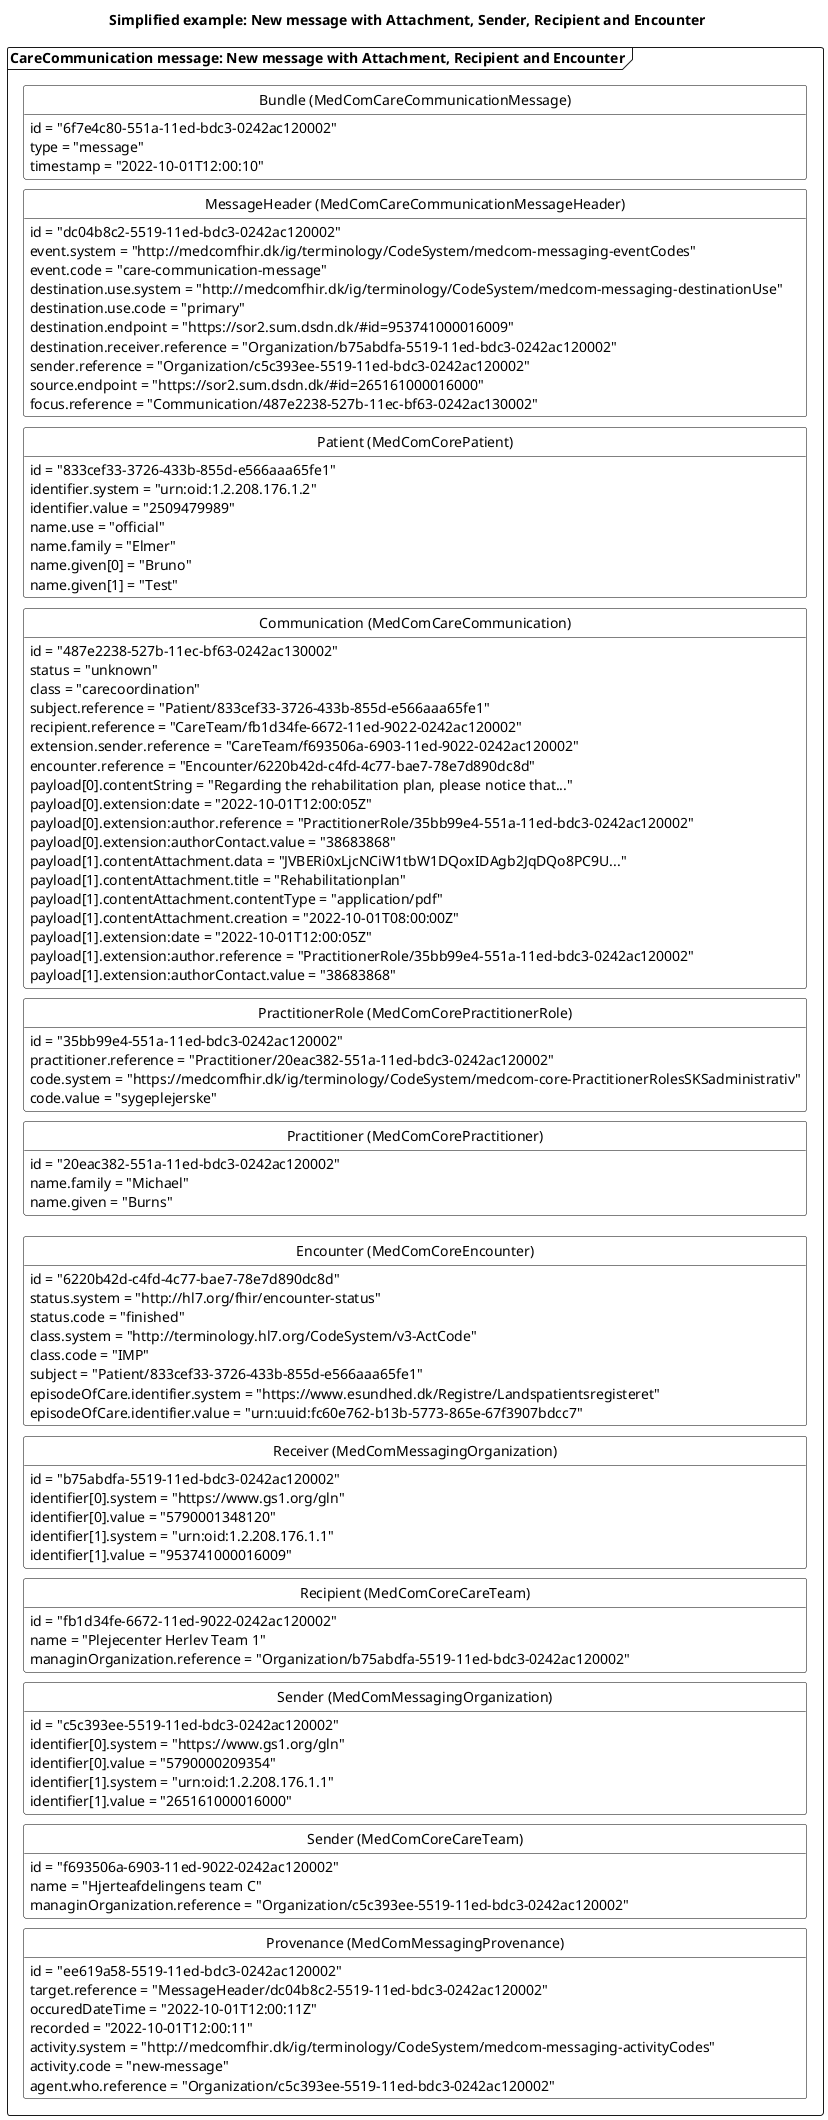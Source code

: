 @startuml CCNewMessageAtt

'layout
skinparam class {
    BackgroundColor White
    BorderColor Black
    ArrowColor Black
  }
hide circle
hide empty members
skinparam SameClassWidth true
skinparam Ranksep 10


'title
title Simplified example: New message with Attachment, Sender, Recipient and Encounter

'Message 1: New message with Attachment, Recipient and Encounter
package "CareCommunication message: New message with Attachment, Recipient and Encounter" as new <<Frame>>{
    class "Bundle (MedComCareCommunicationMessage)" as newB {
        id = "6f7e4c80-551a-11ed-bdc3-0242ac120002"
        type = "message"
        timestamp = "2022-10-01T12:00:10"
    }
    class "MessageHeader (MedComCareCommunicationMessageHeader)" as newMH{
        id = "dc04b8c2-5519-11ed-bdc3-0242ac120002"
        event.system = "http://medcomfhir.dk/ig/terminology/CodeSystem/medcom-messaging-eventCodes"
        event.code = "care-communication-message"
        destination.use.system = "http://medcomfhir.dk/ig/terminology/CodeSystem/medcom-messaging-destinationUse"
        destination.use.code = "primary"
        destination.endpoint = "https://sor2.sum.dsdn.dk/#id=953741000016009"
        destination.receiver.reference = "Organization/b75abdfa-5519-11ed-bdc3-0242ac120002"
        sender.reference = "Organization/c5c393ee-5519-11ed-bdc3-0242ac120002"
        source.endpoint = "https://sor2.sum.dsdn.dk/#id=265161000016000"
        focus.reference = "Communication/487e2238-527b-11ec-bf63-0242ac130002"
    }
    class "Patient (MedComCorePatient)" as newPT{
        id = "833cef33-3726-433b-855d-e566aaa65fe1"
        identifier.system = "urn:oid:1.2.208.176.1.2"
        identifier.value = "2509479989"
        name.use = "official"
        name.family = "Elmer"
        name.given[0] = "Bruno"
        name.given[1] = "Test"
    }
    class "Communication (MedComCareCommunication)" as newCom{
        id = "487e2238-527b-11ec-bf63-0242ac130002"
        status = "unknown"
        class = "carecoordination"
        subject.reference = "Patient/833cef33-3726-433b-855d-e566aaa65fe1"
        recipient.reference = "CareTeam/fb1d34fe-6672-11ed-9022-0242ac120002"
        extension.sender.reference = "CareTeam/f693506a-6903-11ed-9022-0242ac120002"
        encounter.reference = "Encounter/6220b42d-c4fd-4c77-bae7-78e7d890dc8d"
        payload[0].contentString = "Regarding the rehabilitation plan, please notice that..."
        payload[0].extension:date = "2022-10-01T12:00:05Z"
        payload[0].extension:author.reference = "PractitionerRole/35bb99e4-551a-11ed-bdc3-0242ac120002"
        payload[0].extension:authorContact.value = "38683868"
        payload[1].contentAttachment.data = "JVBERi0xLjcNCiW1tbW1DQoxIDAgb2JqDQo8PC9U..."
        payload[1].contentAttachment.title = "Rehabilitationplan"
        payload[1].contentAttachment.contentType = "application/pdf"
        payload[1].contentAttachment.creation = "2022-10-01T08:00:00Z"
        payload[1].extension:date = "2022-10-01T12:00:05Z"
        payload[1].extension:author.reference = "PractitionerRole/35bb99e4-551a-11ed-bdc3-0242ac120002"
        payload[1].extension:authorContact.value = "38683868"
    }
    class "PractitionerRole (MedComCorePractitionerRole)" as newPracR{
        id = "35bb99e4-551a-11ed-bdc3-0242ac120002"
        practitioner.reference = "Practitioner/20eac382-551a-11ed-bdc3-0242ac120002"
        code.system = "https://medcomfhir.dk/ig/terminology/CodeSystem/medcom-core-PractitionerRolesSKSadministrativ"
        code.value = "sygeplejerske"
    }
    class "Practitioner (MedComCorePractitioner)" as newPrac{
        id = "20eac382-551a-11ed-bdc3-0242ac120002"
        name.family = "Michael"
        name.given = "Burns"
    }
    class "Encounter (MedComCoreEncounter)" as newEnc{
        id = "6220b42d-c4fd-4c77-bae7-78e7d890dc8d"
        status.system = "http://hl7.org/fhir/encounter-status"
        status.code = "finished"
        class.system = "http://terminology.hl7.org/CodeSystem/v3-ActCode"
        class.code = "IMP"
        subject = "Patient/833cef33-3726-433b-855d-e566aaa65fe1"
        episodeOfCare.identifier.system = "https://www.esundhed.dk/Registre/Landspatientsregisteret"
        episodeOfCare.identifier.value = "urn:uuid:fc60e762-b13b-5773-865e-67f3907bdcc7"
    }
    class "Receiver (MedComMessagingOrganization)" as newROrg{
        id = "b75abdfa-5519-11ed-bdc3-0242ac120002"
        identifier[0].system = "https://www.gs1.org/gln"
        identifier[0].value = "5790001348120"
        identifier[1].system = "urn:oid:1.2.208.176.1.1"
        identifier[1].value = "953741000016009"
    }
    class "Recipient (MedComCoreCareTeam)" as recipientCare{
        id = "fb1d34fe-6672-11ed-9022-0242ac120002"
        name = "Plejecenter Herlev Team 1"
        managinOrganization.reference = "Organization/b75abdfa-5519-11ed-bdc3-0242ac120002"
    }
    class "Sender (MedComMessagingOrganization)" as newSOrg{
        id = "c5c393ee-5519-11ed-bdc3-0242ac120002"
        identifier[0].system = "https://www.gs1.org/gln"
        identifier[0].value = "5790000209354"
        identifier[1].system = "urn:oid:1.2.208.176.1.1"
        identifier[1].value = "265161000016000"
    }
    class "Sender (MedComCoreCareTeam)" as senderCare{
        id = "f693506a-6903-11ed-9022-0242ac120002"
        name = "Hjerteafdelingens team C"
        managinOrganization.reference = "Organization/c5c393ee-5519-11ed-bdc3-0242ac120002"
    }
    class "Provenance (MedComMessagingProvenance)" as newPRO{
        id = "ee619a58-5519-11ed-bdc3-0242ac120002"
        target.reference = "MessageHeader/dc04b8c2-5519-11ed-bdc3-0242ac120002"
        occuredDateTime = "2022-10-01T12:00:11Z"
        recorded = "2022-10-01T12:00:11"
        activity.system = "http://medcomfhir.dk/ig/terminology/CodeSystem/medcom-messaging-activityCodes"
        activity.code = "new-message"
        agent.who.reference = "Organization/c5c393ee-5519-11ed-bdc3-0242ac120002"
    }

newB -[hidden]- newMH
newMH -[hidden]-newPT
newPT-[hidden]-newCom
newCom -[hidden]-newPracR
newPracR-[hidden]-newPrac
newPrac-[hidden]--newEnc
newEnc-[hidden]-newROrg
newROrg-[hidden]-recipientCare
recipientCare-[hidden]-newSOrg
newSOrg-[hidden]-senderCare
senderCare-[hidden]-newPRO


@enduml
